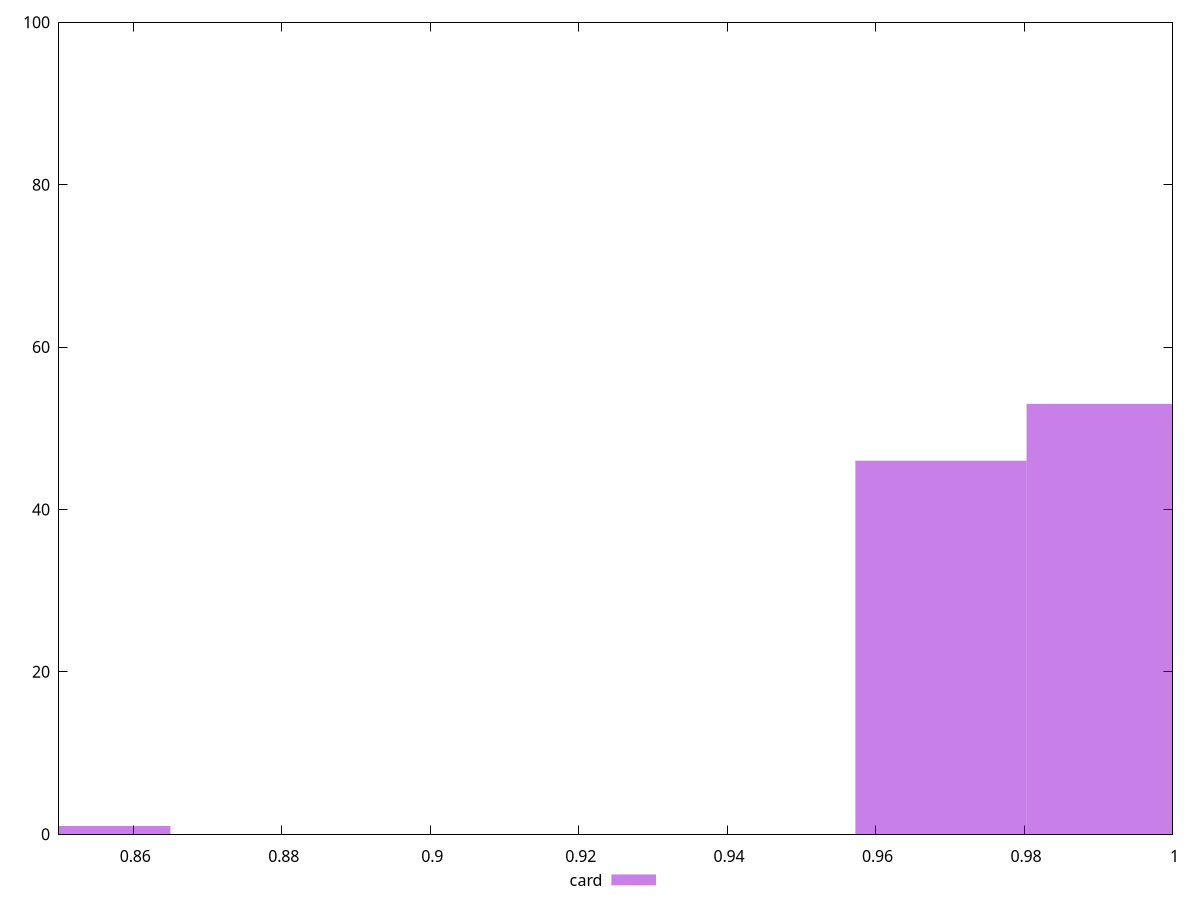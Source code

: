 reset

$card <<EOF
0.8534753095569727 1
0.991876711106752 53
0.9688098108484555 46
EOF

set key outside below
set boxwidth 0.02306690025829656
set xrange [0.85:1]
set yrange [0:100]
set trange [0:100]
set style fill transparent solid 0.5 noborder
set terminal svg size 640, 490 enhanced background rgb 'white'
set output "reports/report_00032_2021-02-25T10-28-15.087Z/meta/score/comparison/histogram/2_vs_3.svg"

plot $card title "card" with boxes

reset

